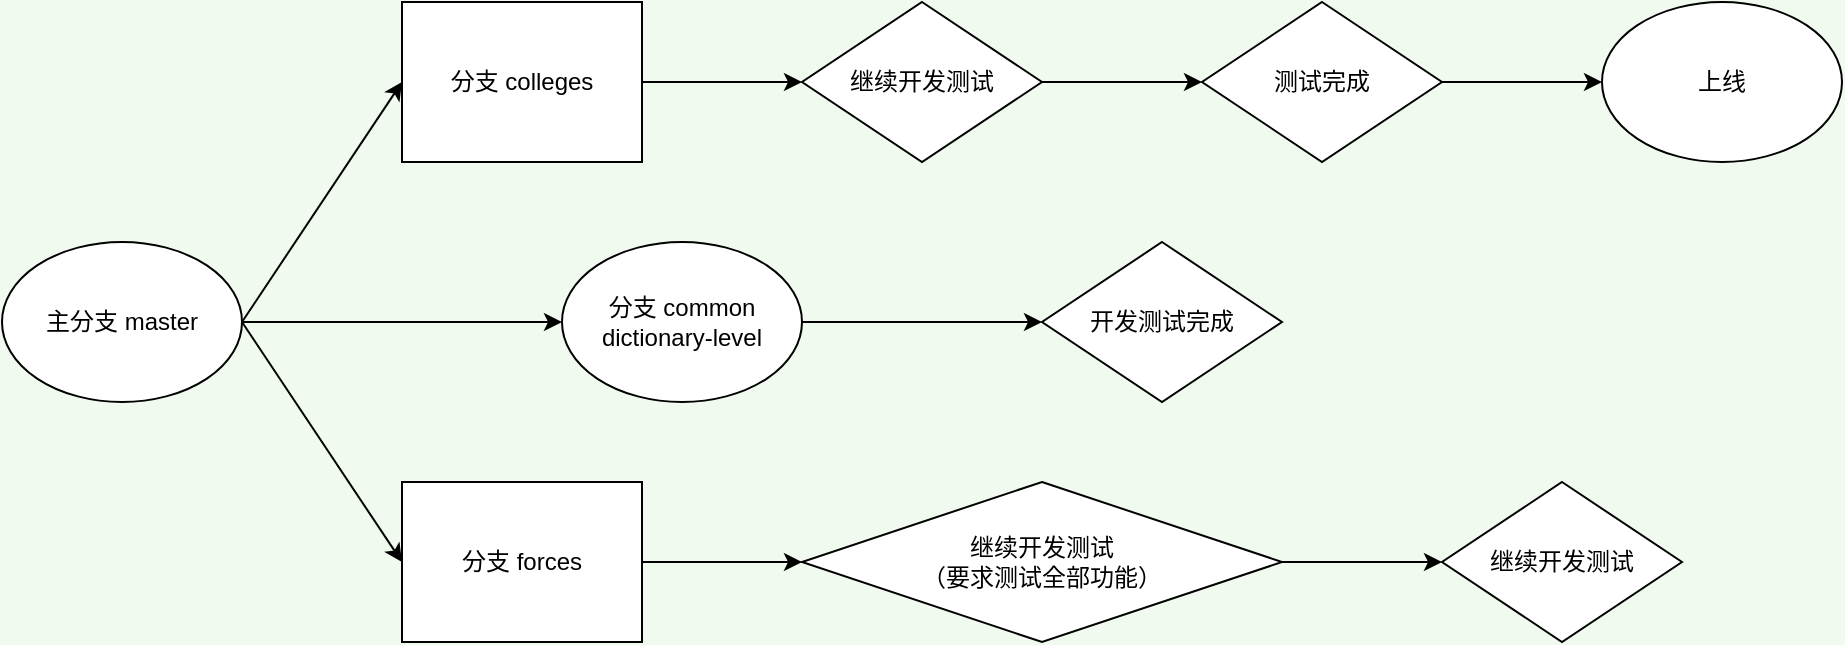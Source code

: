 <mxfile version="20.0.4" type="github">
  <diagram id="8CHKthuEcdSRa_-9Kitu" name="Page-1">
    <mxGraphModel dx="1422" dy="706" grid="1" gridSize="10" guides="1" tooltips="1" connect="1" arrows="1" fold="1" page="1" pageScale="1" pageWidth="1169" pageHeight="827" background="#F1FAEE" math="0" shadow="0">
      <root>
        <mxCell id="0" />
        <mxCell id="1" parent="0" />
        <mxCell id="5UeFiIaZfcydKPwHOv1l-1" value="主分支 master" style="ellipse;whiteSpace=wrap;html=1;" parent="1" vertex="1">
          <mxGeometry x="120" y="320" width="120" height="80" as="geometry" />
        </mxCell>
        <mxCell id="5UeFiIaZfcydKPwHOv1l-2" value="分支 colleges" style="rounded=0;whiteSpace=wrap;html=1;" parent="1" vertex="1">
          <mxGeometry x="320" y="200" width="120" height="80" as="geometry" />
        </mxCell>
        <mxCell id="5UeFiIaZfcydKPwHOv1l-3" value="分支&amp;nbsp;forces" style="rounded=0;whiteSpace=wrap;html=1;" parent="1" vertex="1">
          <mxGeometry x="320" y="440" width="120" height="80" as="geometry" />
        </mxCell>
        <mxCell id="5UeFiIaZfcydKPwHOv1l-4" value="" style="endArrow=classic;html=1;rounded=0;entryX=0;entryY=0.5;entryDx=0;entryDy=0;" parent="1" target="5UeFiIaZfcydKPwHOv1l-2" edge="1">
          <mxGeometry width="50" height="50" relative="1" as="geometry">
            <mxPoint x="240" y="360" as="sourcePoint" />
            <mxPoint x="610" y="370" as="targetPoint" />
          </mxGeometry>
        </mxCell>
        <mxCell id="5UeFiIaZfcydKPwHOv1l-5" value="" style="endArrow=classic;html=1;rounded=0;exitX=1;exitY=0.5;exitDx=0;exitDy=0;entryX=0;entryY=0.5;entryDx=0;entryDy=0;" parent="1" source="5UeFiIaZfcydKPwHOv1l-1" target="5UeFiIaZfcydKPwHOv1l-3" edge="1">
          <mxGeometry width="50" height="50" relative="1" as="geometry">
            <mxPoint x="560" y="420" as="sourcePoint" />
            <mxPoint x="610" y="370" as="targetPoint" />
          </mxGeometry>
        </mxCell>
        <mxCell id="5UeFiIaZfcydKPwHOv1l-7" value="继续开发测试" style="rhombus;whiteSpace=wrap;html=1;" parent="1" vertex="1">
          <mxGeometry x="520" y="200" width="120" height="80" as="geometry" />
        </mxCell>
        <mxCell id="5UeFiIaZfcydKPwHOv1l-8" value="" style="endArrow=classic;html=1;rounded=0;exitX=1;exitY=0.5;exitDx=0;exitDy=0;entryX=0;entryY=0.5;entryDx=0;entryDy=0;" parent="1" source="5UeFiIaZfcydKPwHOv1l-2" target="5UeFiIaZfcydKPwHOv1l-7" edge="1">
          <mxGeometry width="50" height="50" relative="1" as="geometry">
            <mxPoint x="560" y="420" as="sourcePoint" />
            <mxPoint x="610" y="370" as="targetPoint" />
          </mxGeometry>
        </mxCell>
        <mxCell id="5UeFiIaZfcydKPwHOv1l-9" value="继续开发测试&lt;br&gt;（要求测试全部功能）" style="rhombus;whiteSpace=wrap;html=1;" parent="1" vertex="1">
          <mxGeometry x="520" y="440" width="240" height="80" as="geometry" />
        </mxCell>
        <mxCell id="5UeFiIaZfcydKPwHOv1l-10" value="" style="endArrow=classic;html=1;rounded=0;exitX=1;exitY=0.5;exitDx=0;exitDy=0;" parent="1" source="5UeFiIaZfcydKPwHOv1l-3" target="5UeFiIaZfcydKPwHOv1l-9" edge="1">
          <mxGeometry width="50" height="50" relative="1" as="geometry">
            <mxPoint x="450" y="290" as="sourcePoint" />
            <mxPoint x="530" y="290" as="targetPoint" />
          </mxGeometry>
        </mxCell>
        <mxCell id="5UeFiIaZfcydKPwHOv1l-11" value="测试完成" style="rhombus;whiteSpace=wrap;html=1;" parent="1" vertex="1">
          <mxGeometry x="720" y="200" width="120" height="80" as="geometry" />
        </mxCell>
        <mxCell id="5UeFiIaZfcydKPwHOv1l-12" value="" style="endArrow=classic;html=1;rounded=0;entryX=0;entryY=0.5;entryDx=0;entryDy=0;exitX=1;exitY=0.5;exitDx=0;exitDy=0;" parent="1" source="5UeFiIaZfcydKPwHOv1l-7" target="5UeFiIaZfcydKPwHOv1l-11" edge="1">
          <mxGeometry width="50" height="50" relative="1" as="geometry">
            <mxPoint x="560" y="420" as="sourcePoint" />
            <mxPoint x="610" y="370" as="targetPoint" />
          </mxGeometry>
        </mxCell>
        <mxCell id="-Dnle62x9Xf2UopOrs5c-6" value="" style="edgeStyle=orthogonalEdgeStyle;rounded=0;orthogonalLoop=1;jettySize=auto;html=1;" parent="1" source="-Dnle62x9Xf2UopOrs5c-1" target="-Dnle62x9Xf2UopOrs5c-5" edge="1">
          <mxGeometry relative="1" as="geometry" />
        </mxCell>
        <mxCell id="-Dnle62x9Xf2UopOrs5c-1" value="分支 common&lt;br&gt;dictionary-level" style="ellipse;whiteSpace=wrap;html=1;" parent="1" vertex="1">
          <mxGeometry x="400" y="320" width="120" height="80" as="geometry" />
        </mxCell>
        <mxCell id="-Dnle62x9Xf2UopOrs5c-2" value="" style="endArrow=classic;html=1;rounded=0;entryX=0;entryY=0.5;entryDx=0;entryDy=0;" parent="1" target="-Dnle62x9Xf2UopOrs5c-1" edge="1">
          <mxGeometry width="50" height="50" relative="1" as="geometry">
            <mxPoint x="240" y="360" as="sourcePoint" />
            <mxPoint x="310" y="350" as="targetPoint" />
          </mxGeometry>
        </mxCell>
        <mxCell id="-Dnle62x9Xf2UopOrs5c-5" value="开发测试完成" style="rhombus;whiteSpace=wrap;html=1;" parent="1" vertex="1">
          <mxGeometry x="640" y="320" width="120" height="80" as="geometry" />
        </mxCell>
        <mxCell id="QeNawC7K-dovTDgexIZl-4" value="上线" style="ellipse;whiteSpace=wrap;html=1;" parent="1" vertex="1">
          <mxGeometry x="920" y="200" width="120" height="80" as="geometry" />
        </mxCell>
        <mxCell id="QeNawC7K-dovTDgexIZl-5" value="" style="endArrow=classic;html=1;rounded=0;strokeColor=#000000;exitX=1;exitY=0.5;exitDx=0;exitDy=0;entryX=0;entryY=0.5;entryDx=0;entryDy=0;" parent="1" source="5UeFiIaZfcydKPwHOv1l-11" target="QeNawC7K-dovTDgexIZl-4" edge="1">
          <mxGeometry width="50" height="50" relative="1" as="geometry">
            <mxPoint x="850" y="270" as="sourcePoint" />
            <mxPoint x="900" y="220" as="targetPoint" />
          </mxGeometry>
        </mxCell>
        <mxCell id="QeNawC7K-dovTDgexIZl-7" value="" style="endArrow=classic;html=1;rounded=0;strokeColor=#000000;entryX=0;entryY=0.5;entryDx=0;entryDy=0;startArrow=none;" parent="1" source="QeNawC7K-dovTDgexIZl-8" edge="1">
          <mxGeometry width="50" height="50" relative="1" as="geometry">
            <mxPoint x="760" y="480" as="sourcePoint" />
            <mxPoint x="880" y="480" as="targetPoint" />
          </mxGeometry>
        </mxCell>
        <mxCell id="QeNawC7K-dovTDgexIZl-8" value="继续开发测试" style="rhombus;whiteSpace=wrap;html=1;" parent="1" vertex="1">
          <mxGeometry x="840" y="440" width="120" height="80" as="geometry" />
        </mxCell>
        <mxCell id="QeNawC7K-dovTDgexIZl-10" value="" style="endArrow=classic;html=1;rounded=0;strokeColor=#000000;exitX=1;exitY=0.5;exitDx=0;exitDy=0;entryX=0;entryY=0.5;entryDx=0;entryDy=0;" parent="1" source="5UeFiIaZfcydKPwHOv1l-9" target="QeNawC7K-dovTDgexIZl-8" edge="1">
          <mxGeometry width="50" height="50" relative="1" as="geometry">
            <mxPoint x="760" y="520" as="sourcePoint" />
            <mxPoint x="810" y="470" as="targetPoint" />
          </mxGeometry>
        </mxCell>
      </root>
    </mxGraphModel>
  </diagram>
</mxfile>

